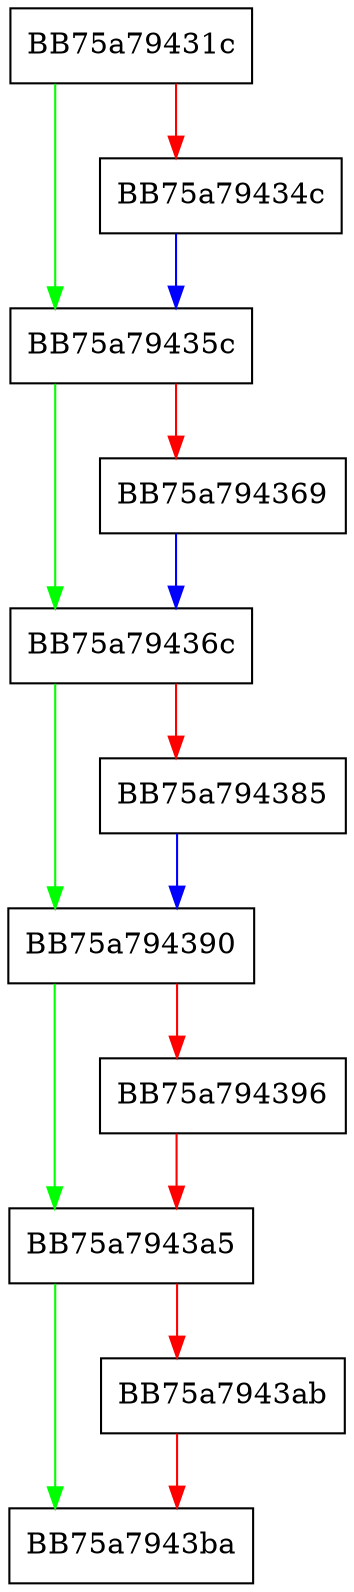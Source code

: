 digraph _strtoui64 {
  node [shape="box"];
  graph [splines=ortho];
  BB75a79431c -> BB75a79435c [color="green"];
  BB75a79431c -> BB75a79434c [color="red"];
  BB75a79434c -> BB75a79435c [color="blue"];
  BB75a79435c -> BB75a79436c [color="green"];
  BB75a79435c -> BB75a794369 [color="red"];
  BB75a794369 -> BB75a79436c [color="blue"];
  BB75a79436c -> BB75a794390 [color="green"];
  BB75a79436c -> BB75a794385 [color="red"];
  BB75a794385 -> BB75a794390 [color="blue"];
  BB75a794390 -> BB75a7943a5 [color="green"];
  BB75a794390 -> BB75a794396 [color="red"];
  BB75a794396 -> BB75a7943a5 [color="red"];
  BB75a7943a5 -> BB75a7943ba [color="green"];
  BB75a7943a5 -> BB75a7943ab [color="red"];
  BB75a7943ab -> BB75a7943ba [color="red"];
}